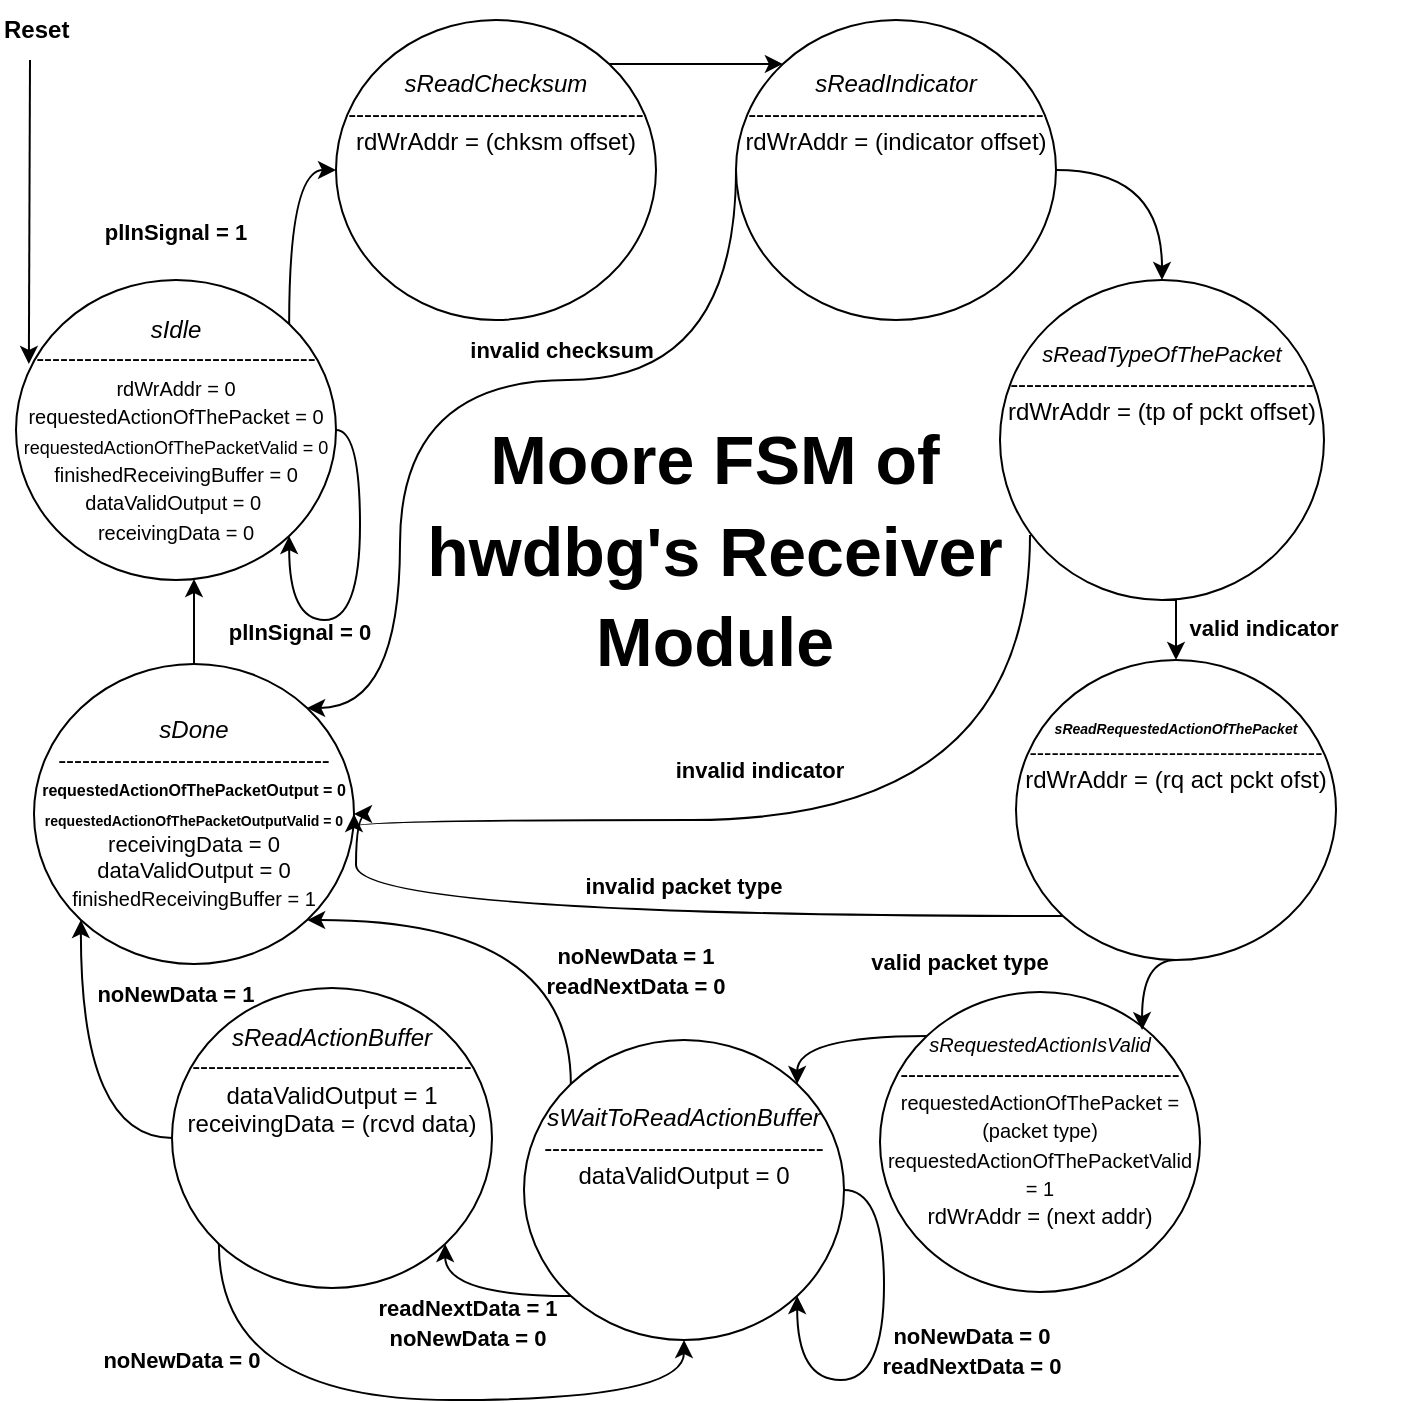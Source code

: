 <mxfile version="24.4.6" type="device">
  <diagram name="Page-1" id="hulA7HbLjxlJ7WIDWfl5">
    <mxGraphModel dx="1434" dy="772" grid="1" gridSize="10" guides="1" tooltips="1" connect="1" arrows="1" fold="1" page="1" pageScale="1" pageWidth="850" pageHeight="1100" math="0" shadow="0">
      <root>
        <mxCell id="0" />
        <mxCell id="1" parent="0" />
        <mxCell id="lwTxpfjI6xgQUl9Y8i18-13" style="edgeStyle=orthogonalEdgeStyle;rounded=0;orthogonalLoop=1;jettySize=auto;html=1;exitX=1;exitY=0;exitDx=0;exitDy=0;entryX=0;entryY=0.5;entryDx=0;entryDy=0;curved=1;" parent="1" source="lwTxpfjI6xgQUl9Y8i18-1" target="lwTxpfjI6xgQUl9Y8i18-2" edge="1">
          <mxGeometry relative="1" as="geometry" />
        </mxCell>
        <mxCell id="lwTxpfjI6xgQUl9Y8i18-1" value="&lt;i&gt;sIdle&lt;/i&gt;&lt;div&gt;-----------------------------------&lt;/div&gt;&lt;div&gt;&lt;div&gt;&lt;font style=&quot;font-size: 10px;&quot;&gt;rdWrAddr = 0&lt;/font&gt;&lt;/div&gt;&lt;div&gt;&lt;font style=&quot;font-size: 10px;&quot;&gt;requestedActionOfThePacket = 0&lt;/font&gt;&lt;/div&gt;&lt;div&gt;&lt;font style=&quot;font-size: 9px;&quot;&gt;requestedActionOfThePacketValid = 0&lt;/font&gt;&lt;/div&gt;&lt;div&gt;&lt;font style=&quot;font-size: 10px;&quot;&gt;finishedReceivingBuffer = 0&lt;br&gt;&lt;/font&gt;&lt;/div&gt;&lt;div&gt;&lt;font style=&quot;font-size: 10px;&quot;&gt;dataValidOutput = 0&amp;nbsp;&lt;/font&gt;&lt;/div&gt;&lt;div&gt;&lt;font style=&quot;font-size: 10px;&quot;&gt;receivingData = 0&lt;/font&gt;&lt;/div&gt;&lt;/div&gt;" style="ellipse;whiteSpace=wrap;html=1;" parent="1" vertex="1">
          <mxGeometry x="28" y="200" width="160" height="150" as="geometry" />
        </mxCell>
        <mxCell id="lwTxpfjI6xgQUl9Y8i18-14" style="edgeStyle=orthogonalEdgeStyle;rounded=0;orthogonalLoop=1;jettySize=auto;html=1;exitX=1;exitY=0;exitDx=0;exitDy=0;entryX=0;entryY=0;entryDx=0;entryDy=0;curved=1;" parent="1" source="lwTxpfjI6xgQUl9Y8i18-2" target="lwTxpfjI6xgQUl9Y8i18-3" edge="1">
          <mxGeometry relative="1" as="geometry" />
        </mxCell>
        <mxCell id="lwTxpfjI6xgQUl9Y8i18-2" value="&lt;div&gt;&lt;i&gt;sReadChecksum&lt;/i&gt;&lt;/div&gt;&lt;div&gt;-------------------------------------&lt;/div&gt;&lt;div&gt;&lt;span style=&quot;background-color: initial;&quot;&gt;rdWrAddr = (chksm offset)&lt;/span&gt;&lt;br&gt;&lt;/div&gt;&lt;div&gt;&lt;br&gt;&lt;/div&gt;&lt;div&gt;&lt;br&gt;&lt;/div&gt;&lt;div&gt;&lt;br&gt;&lt;/div&gt;&lt;div&gt;&lt;br&gt;&lt;/div&gt;" style="ellipse;whiteSpace=wrap;html=1;" parent="1" vertex="1">
          <mxGeometry x="188" y="70" width="160" height="150" as="geometry" />
        </mxCell>
        <mxCell id="lwTxpfjI6xgQUl9Y8i18-15" style="edgeStyle=orthogonalEdgeStyle;rounded=0;orthogonalLoop=1;jettySize=auto;html=1;exitX=1;exitY=0.5;exitDx=0;exitDy=0;curved=1;" parent="1" source="lwTxpfjI6xgQUl9Y8i18-3" target="lwTxpfjI6xgQUl9Y8i18-4" edge="1">
          <mxGeometry relative="1" as="geometry" />
        </mxCell>
        <mxCell id="C3bkKaWbWkA_KK6P-hFP-11" style="edgeStyle=orthogonalEdgeStyle;curved=1;rounded=0;orthogonalLoop=1;jettySize=auto;html=1;exitX=0;exitY=0.5;exitDx=0;exitDy=0;entryX=1;entryY=0;entryDx=0;entryDy=0;" edge="1" parent="1" source="lwTxpfjI6xgQUl9Y8i18-3" target="lwTxpfjI6xgQUl9Y8i18-9">
          <mxGeometry relative="1" as="geometry">
            <Array as="points">
              <mxPoint x="388" y="250" />
              <mxPoint x="220" y="250" />
              <mxPoint x="220" y="414" />
            </Array>
          </mxGeometry>
        </mxCell>
        <mxCell id="lwTxpfjI6xgQUl9Y8i18-3" value="&lt;div&gt;&lt;i&gt;sReadIndicator&lt;/i&gt;&lt;/div&gt;&lt;div&gt;-------------------------------------&lt;/div&gt;&lt;div&gt;&lt;div&gt;&lt;span style=&quot;background-color: initial;&quot;&gt;rdWrAddr = (indicator offset)&lt;/span&gt;&lt;br&gt;&lt;/div&gt;&lt;div&gt;&lt;br&gt;&lt;/div&gt;&lt;/div&gt;&lt;div&gt;&lt;br&gt;&lt;/div&gt;&lt;div&gt;&lt;br&gt;&lt;/div&gt;&lt;div&gt;&lt;br&gt;&lt;/div&gt;" style="ellipse;whiteSpace=wrap;html=1;" parent="1" vertex="1">
          <mxGeometry x="388" y="70" width="160" height="150" as="geometry" />
        </mxCell>
        <mxCell id="lwTxpfjI6xgQUl9Y8i18-16" style="edgeStyle=orthogonalEdgeStyle;rounded=0;orthogonalLoop=1;jettySize=auto;html=1;exitX=0.5;exitY=1;exitDx=0;exitDy=0;entryX=0.5;entryY=0;entryDx=0;entryDy=0;" parent="1" source="lwTxpfjI6xgQUl9Y8i18-4" target="lwTxpfjI6xgQUl9Y8i18-5" edge="1">
          <mxGeometry relative="1" as="geometry" />
        </mxCell>
        <mxCell id="lwTxpfjI6xgQUl9Y8i18-4" value="&lt;div&gt;&lt;font style=&quot;font-size: 11px;&quot;&gt;&lt;i&gt;sReadTypeOfThePacket&lt;/i&gt;&lt;/font&gt;&lt;/div&gt;&lt;div&gt;--------------------------------------&lt;/div&gt;&lt;div&gt;&lt;div&gt;&lt;span style=&quot;background-color: initial;&quot;&gt;rdWrAddr = (tp of pckt offset)&lt;/span&gt;&lt;br&gt;&lt;/div&gt;&lt;div&gt;&lt;br&gt;&lt;/div&gt;&lt;/div&gt;&lt;div&gt;&lt;br&gt;&lt;/div&gt;&lt;div&gt;&lt;br&gt;&lt;/div&gt;&lt;div&gt;&lt;br&gt;&lt;/div&gt;" style="ellipse;whiteSpace=wrap;html=1;" parent="1" vertex="1">
          <mxGeometry x="520" y="200" width="162" height="160" as="geometry" />
        </mxCell>
        <mxCell id="C3bkKaWbWkA_KK6P-hFP-9" style="edgeStyle=orthogonalEdgeStyle;curved=1;rounded=0;orthogonalLoop=1;jettySize=auto;html=1;exitX=0;exitY=1;exitDx=0;exitDy=0;entryX=1;entryY=0.5;entryDx=0;entryDy=0;" edge="1" parent="1" source="lwTxpfjI6xgQUl9Y8i18-5" target="lwTxpfjI6xgQUl9Y8i18-9">
          <mxGeometry relative="1" as="geometry">
            <Array as="points">
              <mxPoint x="198" y="518" />
            </Array>
          </mxGeometry>
        </mxCell>
        <mxCell id="lwTxpfjI6xgQUl9Y8i18-5" value="&lt;div&gt;&lt;div style=&quot;&quot;&gt;&lt;font style=&quot;font-size: 7px;&quot;&gt;&lt;b style=&quot;&quot;&gt;&lt;i style=&quot;&quot;&gt;sReadRequestedActionOfThePacket&lt;/i&gt;&lt;/b&gt;&lt;/font&gt;&lt;/div&gt;&lt;div style=&quot;font-size: 11px;&quot;&gt;----------------------------------------&lt;/div&gt;&lt;div&gt;&lt;div&gt;&lt;span style=&quot;background-color: initial;&quot;&gt;rdWrAddr = (rq act pckt ofst)&lt;/span&gt;&lt;br&gt;&lt;/div&gt;&lt;div&gt;&lt;br&gt;&lt;/div&gt;&lt;/div&gt;&lt;div&gt;&lt;br&gt;&lt;/div&gt;&lt;/div&gt;&lt;div&gt;&lt;br&gt;&lt;/div&gt;&lt;div&gt;&lt;br&gt;&lt;/div&gt;" style="ellipse;whiteSpace=wrap;html=1;" parent="1" vertex="1">
          <mxGeometry x="528" y="390" width="160" height="150" as="geometry" />
        </mxCell>
        <mxCell id="lwTxpfjI6xgQUl9Y8i18-9" value="&lt;div&gt;&lt;i&gt;sDone&lt;br&gt;&lt;/i&gt;&lt;/div&gt;&lt;div&gt;----------------------------------&lt;/div&gt;&lt;div&gt;&lt;div&gt;&lt;font style=&quot;&quot;&gt;&lt;div style=&quot;&quot;&gt;&lt;font style=&quot;font-size: 8px;&quot;&gt;&lt;b&gt;requestedActionOfThePacketOutput = 0&lt;/b&gt;&lt;/font&gt;&lt;/div&gt;&lt;div style=&quot;&quot;&gt;&lt;font style=&quot;font-size: 7px;&quot;&gt;&lt;b&gt;requestedActionOfThePacketOutputValid = 0&lt;/b&gt;&lt;/font&gt;&lt;/div&gt;&lt;div style=&quot;font-size: 11px;&quot;&gt;receivingData = 0&lt;/div&gt;&lt;div style=&quot;font-size: 11px;&quot;&gt;dataValidOutput = 0&lt;/div&gt;&lt;div style=&quot;&quot;&gt;&lt;font style=&quot;font-size: 10px;&quot;&gt;finishedReceivingBuffer = 1&lt;/font&gt;&lt;/div&gt;&lt;/font&gt;&lt;/div&gt;&lt;/div&gt;" style="ellipse;whiteSpace=wrap;html=1;" parent="1" vertex="1">
          <mxGeometry x="37" y="392" width="160" height="150" as="geometry" />
        </mxCell>
        <mxCell id="lwTxpfjI6xgQUl9Y8i18-27" style="edgeStyle=orthogonalEdgeStyle;rounded=0;orthogonalLoop=1;jettySize=auto;html=1;curved=1;" parent="1" source="lwTxpfjI6xgQUl9Y8i18-9" target="lwTxpfjI6xgQUl9Y8i18-1" edge="1">
          <mxGeometry relative="1" as="geometry">
            <mxPoint x="316.431" y="301.967" as="sourcePoint" />
            <Array as="points">
              <mxPoint x="108" y="520" />
            </Array>
          </mxGeometry>
        </mxCell>
        <mxCell id="lwTxpfjI6xgQUl9Y8i18-11" value="" style="endArrow=classic;html=1;rounded=0;exitX=0.25;exitY=1;exitDx=0;exitDy=0;entryX=0;entryY=0;entryDx=0;entryDy=0;" parent="1" source="lwTxpfjI6xgQUl9Y8i18-12" edge="1">
          <mxGeometry width="50" height="50" relative="1" as="geometry">
            <mxPoint x="34" y="120" as="sourcePoint" />
            <mxPoint x="34.431" y="241.967" as="targetPoint" />
            <Array as="points" />
          </mxGeometry>
        </mxCell>
        <mxCell id="lwTxpfjI6xgQUl9Y8i18-12" value="&lt;b&gt;Reset&lt;/b&gt;" style="text;html=1;align=left;verticalAlign=middle;whiteSpace=wrap;rounded=0;" parent="1" vertex="1">
          <mxGeometry x="20" y="60" width="60" height="30" as="geometry" />
        </mxCell>
        <mxCell id="lwTxpfjI6xgQUl9Y8i18-20" value="&lt;b&gt;plInSignal&lt;/b&gt;&lt;b style=&quot;font-size: 11px;&quot;&gt;&amp;nbsp;= 1&lt;/b&gt;" style="text;html=1;align=center;verticalAlign=middle;whiteSpace=wrap;rounded=0;rotation=0;fontSize=11;" parent="1" vertex="1">
          <mxGeometry x="38" y="161" width="140" height="30" as="geometry" />
        </mxCell>
        <mxCell id="lwTxpfjI6xgQUl9Y8i18-36" style="edgeStyle=orthogonalEdgeStyle;rounded=0;orthogonalLoop=1;jettySize=auto;html=1;exitX=0.5;exitY=1;exitDx=0;exitDy=0;" parent="1" edge="1">
          <mxGeometry relative="1" as="geometry">
            <mxPoint x="328" y="640" as="sourcePoint" />
            <mxPoint x="328" y="640" as="targetPoint" />
          </mxGeometry>
        </mxCell>
        <mxCell id="lwTxpfjI6xgQUl9Y8i18-46" style="edgeStyle=orthogonalEdgeStyle;rounded=0;orthogonalLoop=1;jettySize=auto;html=1;entryX=1;entryY=1;entryDx=0;entryDy=0;curved=1;" parent="1" source="lwTxpfjI6xgQUl9Y8i18-1" target="lwTxpfjI6xgQUl9Y8i18-1" edge="1">
          <mxGeometry relative="1" as="geometry">
            <mxPoint x="200" y="260" as="sourcePoint" />
            <Array as="points">
              <mxPoint x="200" y="275" />
              <mxPoint x="200" y="370" />
              <mxPoint x="165" y="370" />
            </Array>
          </mxGeometry>
        </mxCell>
        <mxCell id="lwTxpfjI6xgQUl9Y8i18-47" value="&lt;span style=&quot;font-size: 11px;&quot;&gt;&lt;b&gt;plInSignal&amp;nbsp;&lt;/b&gt;&lt;/span&gt;&lt;b style=&quot;font-size: 11px;&quot;&gt;= 0&lt;/b&gt;" style="text;html=1;align=center;verticalAlign=middle;whiteSpace=wrap;rounded=0;rotation=0;" parent="1" vertex="1">
          <mxGeometry x="94" y="361" width="152" height="30" as="geometry" />
        </mxCell>
        <mxCell id="C3bkKaWbWkA_KK6P-hFP-10" style="edgeStyle=orthogonalEdgeStyle;curved=1;rounded=0;orthogonalLoop=1;jettySize=auto;html=1;exitX=1;exitY=0.25;exitDx=0;exitDy=0;entryX=1;entryY=0.5;entryDx=0;entryDy=0;" edge="1" parent="1" source="lwTxpfjI6xgQUl9Y8i18-48" target="lwTxpfjI6xgQUl9Y8i18-9">
          <mxGeometry relative="1" as="geometry">
            <Array as="points">
              <mxPoint x="535" y="470" />
              <mxPoint x="197" y="470" />
            </Array>
          </mxGeometry>
        </mxCell>
        <mxCell id="lwTxpfjI6xgQUl9Y8i18-48" value="&lt;font style=&quot;font-size: 34px;&quot;&gt;Moore FSM of hwdbg&#39;s Receiver Module&lt;/font&gt;" style="text;html=1;align=center;verticalAlign=middle;whiteSpace=wrap;rounded=0;fontStyle=1;fontSize=38;" parent="1" vertex="1">
          <mxGeometry x="220" y="320" width="315" height="30" as="geometry" />
        </mxCell>
        <mxCell id="mkyn7TBVddlZBMcVp8Z8-4" value="&lt;b&gt;valid indicator&lt;/b&gt;" style="text;html=1;align=center;verticalAlign=middle;whiteSpace=wrap;rounded=0;rotation=0;fontSize=11;" parent="1" vertex="1">
          <mxGeometry x="582" y="359" width="140" height="30" as="geometry" />
        </mxCell>
        <mxCell id="mkyn7TBVddlZBMcVp8Z8-7" value="&lt;b&gt;valid packet type&lt;/b&gt;" style="text;html=1;align=center;verticalAlign=middle;whiteSpace=wrap;rounded=0;rotation=0;fontSize=11;" parent="1" vertex="1">
          <mxGeometry x="430" y="526" width="140" height="30" as="geometry" />
        </mxCell>
        <mxCell id="C3bkKaWbWkA_KK6P-hFP-4" style="edgeStyle=orthogonalEdgeStyle;curved=1;rounded=0;orthogonalLoop=1;jettySize=auto;html=1;exitX=0;exitY=0;exitDx=0;exitDy=0;entryX=1;entryY=0;entryDx=0;entryDy=0;" edge="1" parent="1" source="2VVVqrn588o0OqSMZQ-B-1" target="2VVVqrn588o0OqSMZQ-B-2">
          <mxGeometry relative="1" as="geometry">
            <Array as="points">
              <mxPoint x="419" y="578" />
            </Array>
          </mxGeometry>
        </mxCell>
        <mxCell id="2VVVqrn588o0OqSMZQ-B-1" value="&lt;div&gt;&lt;i&gt;&lt;font style=&quot;font-size: 10px;&quot;&gt;sRequestedActionIsValid&lt;/font&gt;&lt;br&gt;&lt;/i&gt;&lt;/div&gt;&lt;div&gt;-----------------------------------&lt;/div&gt;&lt;div&gt;&lt;div&gt;&lt;font style=&quot;font-size: 10px;&quot;&gt;requestedActionOfThePacket = (packet type)&lt;br&gt;&lt;/font&gt;&lt;/div&gt;&lt;div&gt;&lt;font style=&quot;font-size: 10px;&quot;&gt;requestedActionOfThePacketValid = 1&lt;/font&gt;&lt;/div&gt;&lt;/div&gt;&lt;div&gt;&lt;font style=&quot;&quot;&gt;&lt;div style=&quot;&quot;&gt;&lt;span style=&quot;background-color: initial;&quot;&gt;&lt;font style=&quot;font-size: 11px;&quot;&gt;rdWrAddr = (next addr)&lt;/font&gt;&lt;/span&gt;&lt;/div&gt;&lt;div style=&quot;font-size: 10px;&quot;&gt;&lt;br&gt;&lt;/div&gt;&lt;/font&gt;&lt;/div&gt;" style="ellipse;whiteSpace=wrap;html=1;" parent="1" vertex="1">
          <mxGeometry x="460" y="556" width="160" height="150" as="geometry" />
        </mxCell>
        <mxCell id="C3bkKaWbWkA_KK6P-hFP-5" style="edgeStyle=orthogonalEdgeStyle;curved=1;rounded=0;orthogonalLoop=1;jettySize=auto;html=1;exitX=0;exitY=0;exitDx=0;exitDy=0;entryX=1;entryY=1;entryDx=0;entryDy=0;" edge="1" parent="1" source="2VVVqrn588o0OqSMZQ-B-2" target="lwTxpfjI6xgQUl9Y8i18-9">
          <mxGeometry relative="1" as="geometry">
            <Array as="points">
              <mxPoint x="305" y="520" />
            </Array>
          </mxGeometry>
        </mxCell>
        <mxCell id="C3bkKaWbWkA_KK6P-hFP-8" style="edgeStyle=orthogonalEdgeStyle;curved=1;rounded=0;orthogonalLoop=1;jettySize=auto;html=1;exitX=0;exitY=1;exitDx=0;exitDy=0;entryX=1;entryY=1;entryDx=0;entryDy=0;" edge="1" parent="1" source="2VVVqrn588o0OqSMZQ-B-2" target="WBZe0-MdCPCt5h2bKW3n-4">
          <mxGeometry relative="1" as="geometry">
            <Array as="points">
              <mxPoint x="243" y="708" />
            </Array>
          </mxGeometry>
        </mxCell>
        <mxCell id="2VVVqrn588o0OqSMZQ-B-2" value="&lt;div&gt;&lt;i&gt;sWaitToReadActionBuffer&lt;br&gt;&lt;/i&gt;&lt;/div&gt;&lt;div&gt;-----------------------------------&lt;/div&gt;&lt;div&gt;&lt;div&gt;&lt;div&gt;&lt;div&gt;dataValidOutput = 0&lt;br&gt;&lt;/div&gt;&lt;/div&gt;&lt;/div&gt;&lt;/div&gt;&lt;div&gt;&lt;br&gt;&lt;/div&gt;&lt;div&gt;&lt;br&gt;&lt;/div&gt;&lt;div&gt;&lt;br&gt;&lt;/div&gt;" style="ellipse;whiteSpace=wrap;html=1;" parent="1" vertex="1">
          <mxGeometry x="282" y="580" width="160" height="150" as="geometry" />
        </mxCell>
        <mxCell id="2VVVqrn588o0OqSMZQ-B-4" value="&lt;span style=&quot;font-size: 11px;&quot;&gt;&lt;b&gt;noNewData&amp;nbsp;&lt;/b&gt;&lt;/span&gt;&lt;b style=&quot;font-size: 11px;&quot;&gt;= 1&lt;/b&gt;&lt;div&gt;&lt;span style=&quot;font-size: 11px;&quot;&gt;&lt;b&gt;readNextData&lt;/b&gt;&lt;/span&gt;&lt;b style=&quot;font-size: 11px;&quot;&gt;&amp;nbsp;&lt;/b&gt;&lt;b style=&quot;font-size: 11px;&quot;&gt;= 0&lt;/b&gt;&lt;b style=&quot;font-size: 11px;&quot;&gt;&lt;br&gt;&lt;/b&gt;&lt;/div&gt;" style="text;html=1;align=center;verticalAlign=middle;whiteSpace=wrap;rounded=0;rotation=0;" parent="1" vertex="1">
          <mxGeometry x="262" y="530" width="152" height="30" as="geometry" />
        </mxCell>
        <mxCell id="2VVVqrn588o0OqSMZQ-B-6" value="&lt;span style=&quot;font-size: 11px;&quot;&gt;&lt;b&gt;readNextData&lt;/b&gt;&lt;/span&gt;&lt;b style=&quot;font-size: 11px;&quot;&gt;&amp;nbsp;&lt;/b&gt;&lt;b style=&quot;font-size: 11px;&quot;&gt;= 1&lt;/b&gt;&lt;div&gt;&lt;b style=&quot;font-size: 11px;&quot;&gt;noNewData = 0&lt;/b&gt;&lt;/div&gt;" style="text;html=1;align=center;verticalAlign=middle;whiteSpace=wrap;rounded=0;rotation=0;" parent="1" vertex="1">
          <mxGeometry x="178" y="706" width="152" height="30" as="geometry" />
        </mxCell>
        <mxCell id="2VVVqrn588o0OqSMZQ-B-9" value="&lt;span style=&quot;font-size: 11px;&quot;&gt;&lt;b&gt;noNewData&amp;nbsp;&lt;/b&gt;&lt;/span&gt;&lt;b style=&quot;font-size: 11px;&quot;&gt;= 0&lt;/b&gt;&lt;div&gt;&lt;span style=&quot;font-size: 11px;&quot;&gt;&lt;b&gt;readNextData = 0&lt;/b&gt;&lt;/span&gt;&lt;br&gt;&lt;/div&gt;" style="text;html=1;align=center;verticalAlign=middle;whiteSpace=wrap;rounded=0;rotation=0;" parent="1" vertex="1">
          <mxGeometry x="430" y="720" width="152" height="30" as="geometry" />
        </mxCell>
        <mxCell id="2VVVqrn588o0OqSMZQ-B-15" value="&lt;b&gt;invalid indicator&lt;/b&gt;" style="text;html=1;align=center;verticalAlign=middle;whiteSpace=wrap;rounded=0;rotation=0;fontSize=11;" parent="1" vertex="1">
          <mxGeometry x="330" y="430" width="140" height="30" as="geometry" />
        </mxCell>
        <mxCell id="2VVVqrn588o0OqSMZQ-B-20" value="&lt;b&gt;invalid packet type&lt;/b&gt;" style="text;html=1;align=center;verticalAlign=middle;whiteSpace=wrap;rounded=0;rotation=0;fontSize=11;" parent="1" vertex="1">
          <mxGeometry x="292" y="487" width="140" height="32" as="geometry" />
        </mxCell>
        <mxCell id="WBZe0-MdCPCt5h2bKW3n-19" style="edgeStyle=orthogonalEdgeStyle;rounded=0;orthogonalLoop=1;jettySize=auto;html=1;exitX=0;exitY=1;exitDx=0;exitDy=0;entryX=0.5;entryY=1;entryDx=0;entryDy=0;curved=1;" parent="1" source="WBZe0-MdCPCt5h2bKW3n-4" target="2VVVqrn588o0OqSMZQ-B-2" edge="1">
          <mxGeometry relative="1" as="geometry">
            <Array as="points">
              <mxPoint x="129" y="760" />
              <mxPoint x="362" y="760" />
            </Array>
          </mxGeometry>
        </mxCell>
        <mxCell id="WBZe0-MdCPCt5h2bKW3n-21" style="edgeStyle=orthogonalEdgeStyle;rounded=0;orthogonalLoop=1;jettySize=auto;html=1;exitX=0;exitY=0.5;exitDx=0;exitDy=0;entryX=0;entryY=1;entryDx=0;entryDy=0;curved=1;" parent="1" source="WBZe0-MdCPCt5h2bKW3n-4" target="lwTxpfjI6xgQUl9Y8i18-9" edge="1">
          <mxGeometry relative="1" as="geometry" />
        </mxCell>
        <mxCell id="WBZe0-MdCPCt5h2bKW3n-4" value="&lt;div&gt;&lt;i&gt;sReadActionBuffer&lt;br&gt;&lt;/i&gt;&lt;/div&gt;&lt;div&gt;-----------------------------------&lt;/div&gt;&lt;div&gt;&lt;div&gt;&lt;div&gt;&lt;div&gt;dataValidOutput = 1&lt;/div&gt;&lt;/div&gt;&lt;/div&gt;&lt;/div&gt;&lt;div&gt;receivingData = (rcvd data)&lt;/div&gt;&lt;div&gt;&lt;br&gt;&lt;/div&gt;&lt;div&gt;&lt;br&gt;&lt;/div&gt;&lt;div&gt;&lt;br&gt;&lt;/div&gt;&lt;div&gt;&lt;br&gt;&lt;/div&gt;" style="ellipse;whiteSpace=wrap;html=1;" parent="1" vertex="1">
          <mxGeometry x="106" y="554" width="160" height="150" as="geometry" />
        </mxCell>
        <mxCell id="WBZe0-MdCPCt5h2bKW3n-7" style="edgeStyle=orthogonalEdgeStyle;rounded=0;orthogonalLoop=1;jettySize=auto;html=1;exitX=0.5;exitY=1;exitDx=0;exitDy=0;" parent="1" source="lwTxpfjI6xgQUl9Y8i18-48" target="lwTxpfjI6xgQUl9Y8i18-48" edge="1">
          <mxGeometry relative="1" as="geometry" />
        </mxCell>
        <mxCell id="WBZe0-MdCPCt5h2bKW3n-18" style="edgeStyle=orthogonalEdgeStyle;rounded=0;orthogonalLoop=1;jettySize=auto;html=1;exitX=1;exitY=0.5;exitDx=0;exitDy=0;entryX=1;entryY=1;entryDx=0;entryDy=0;curved=1;" parent="1" source="2VVVqrn588o0OqSMZQ-B-2" target="2VVVqrn588o0OqSMZQ-B-2" edge="1">
          <mxGeometry relative="1" as="geometry" />
        </mxCell>
        <mxCell id="WBZe0-MdCPCt5h2bKW3n-20" value="&lt;span style=&quot;font-size: 11px;&quot;&gt;&lt;b&gt;noNewData&amp;nbsp;&lt;/b&gt;&lt;/span&gt;&lt;b style=&quot;font-size: 11px;&quot;&gt;= 0&lt;/b&gt;" style="text;html=1;align=center;verticalAlign=middle;whiteSpace=wrap;rounded=0;rotation=0;" parent="1" vertex="1">
          <mxGeometry x="35" y="725" width="152" height="30" as="geometry" />
        </mxCell>
        <mxCell id="WBZe0-MdCPCt5h2bKW3n-22" value="&lt;span style=&quot;font-size: 11px;&quot;&gt;&lt;b&gt;noNewData&amp;nbsp;&lt;/b&gt;&lt;/span&gt;&lt;b style=&quot;font-size: 11px;&quot;&gt;= 1&lt;/b&gt;" style="text;html=1;align=center;verticalAlign=middle;whiteSpace=wrap;rounded=0;rotation=0;" parent="1" vertex="1">
          <mxGeometry x="32" y="542" width="152" height="30" as="geometry" />
        </mxCell>
        <mxCell id="C3bkKaWbWkA_KK6P-hFP-1" style="edgeStyle=orthogonalEdgeStyle;curved=1;rounded=0;orthogonalLoop=1;jettySize=auto;html=1;exitX=0.5;exitY=1;exitDx=0;exitDy=0;entryX=0.819;entryY=0.127;entryDx=0;entryDy=0;entryPerimeter=0;" edge="1" parent="1" source="lwTxpfjI6xgQUl9Y8i18-5" target="2VVVqrn588o0OqSMZQ-B-1">
          <mxGeometry relative="1" as="geometry">
            <Array as="points">
              <mxPoint x="591" y="540" />
            </Array>
          </mxGeometry>
        </mxCell>
        <mxCell id="C3bkKaWbWkA_KK6P-hFP-12" value="&lt;span style=&quot;font-size: 11px;&quot;&gt;&lt;b&gt;invalid checksum&lt;/b&gt;&lt;/span&gt;" style="text;html=1;align=center;verticalAlign=middle;whiteSpace=wrap;rounded=0;rotation=0;" vertex="1" parent="1">
          <mxGeometry x="225" y="220" width="152" height="30" as="geometry" />
        </mxCell>
      </root>
    </mxGraphModel>
  </diagram>
</mxfile>
